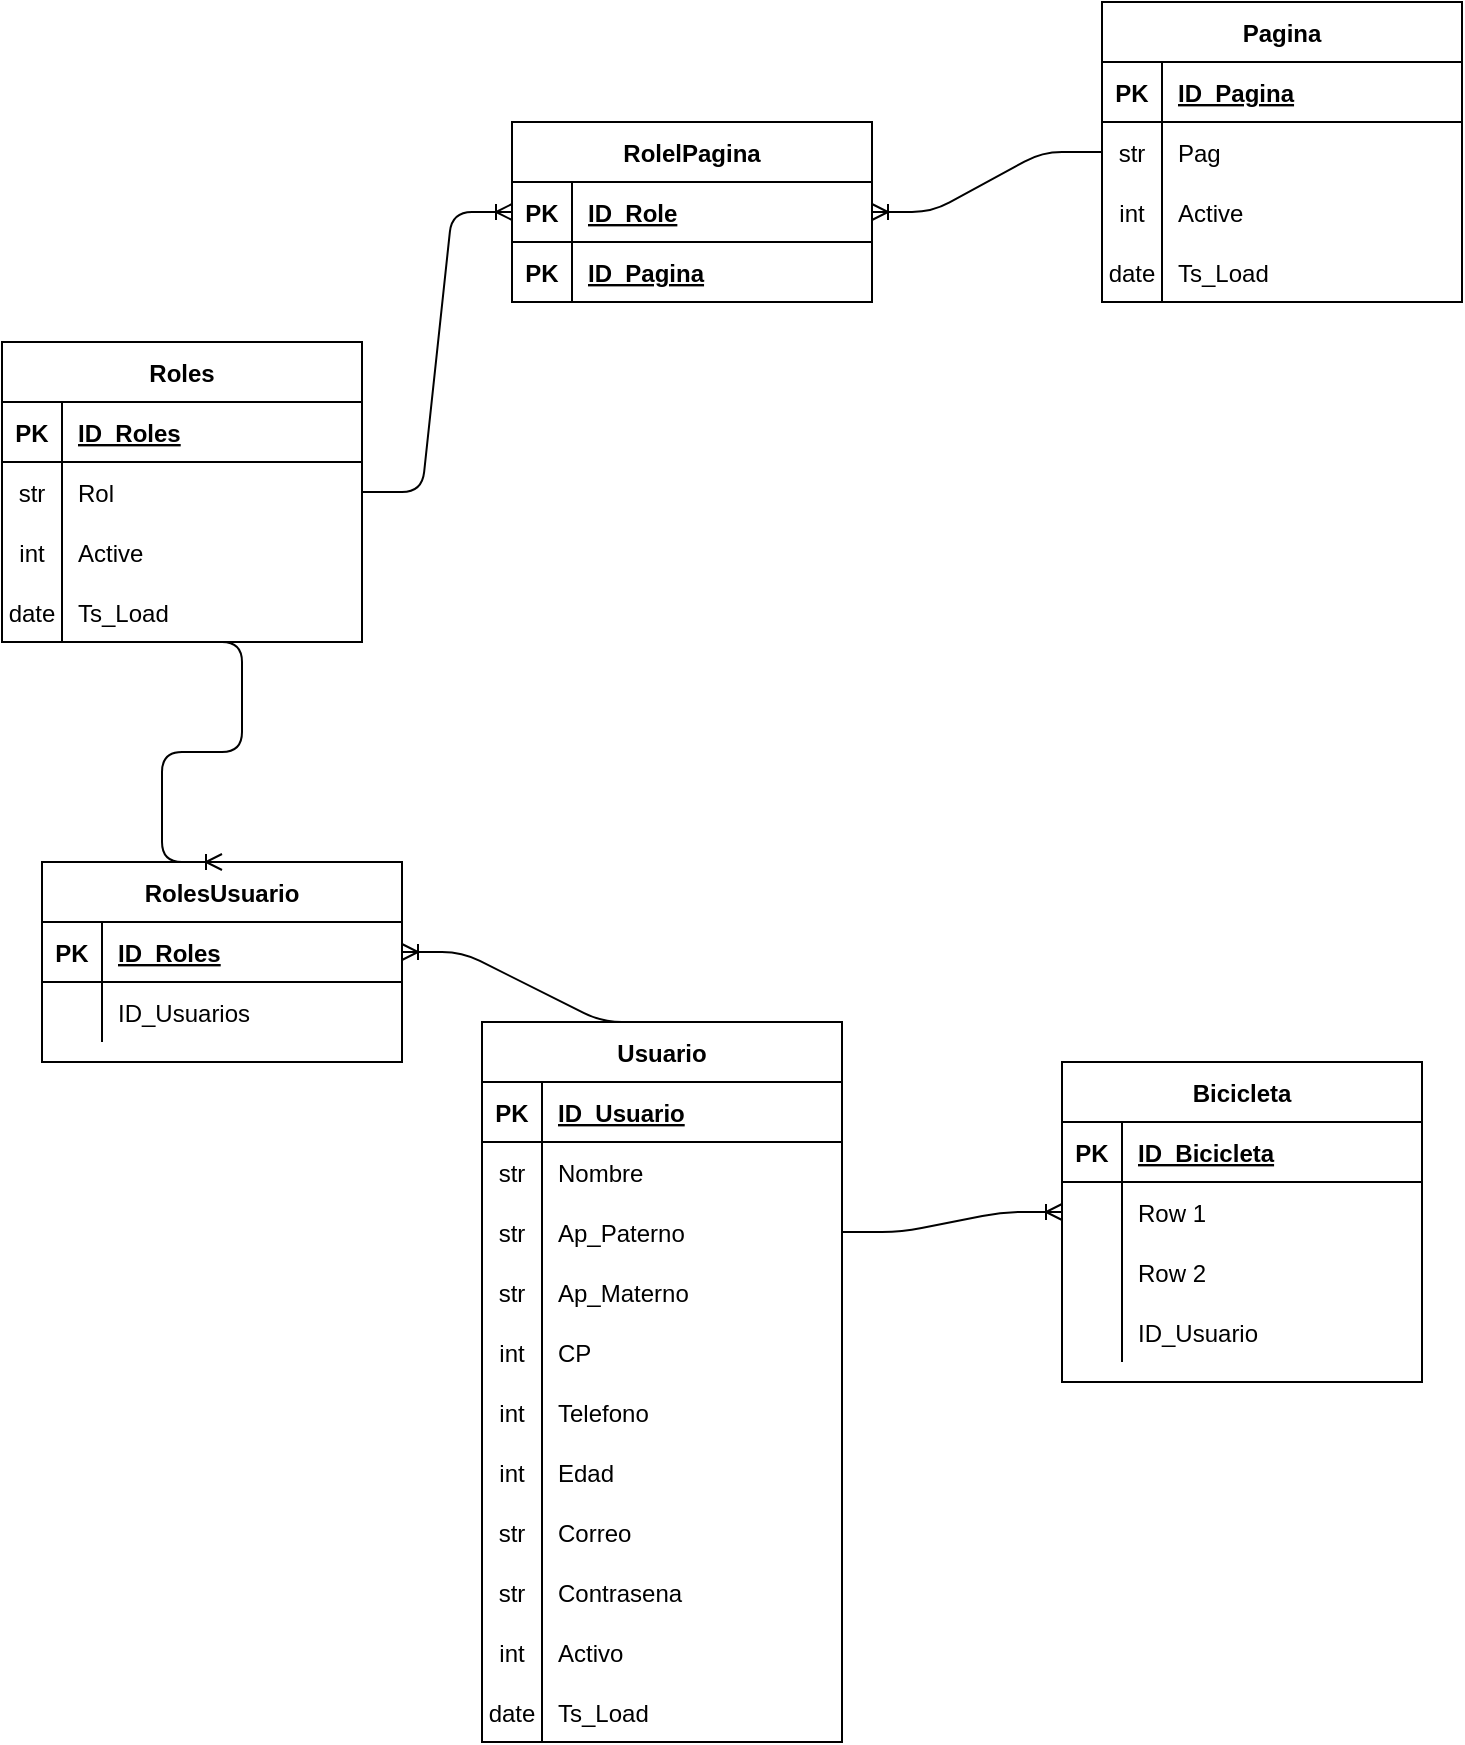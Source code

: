 <mxfile version="14.4.6" type="github">
  <diagram id="pZZokysNZ_JPnL4x6vj1" name="Page-1">
    <mxGraphModel dx="2062" dy="1122" grid="1" gridSize="10" guides="1" tooltips="1" connect="1" arrows="1" fold="1" page="1" pageScale="1" pageWidth="850" pageHeight="1100" math="0" shadow="0">
      <root>
        <mxCell id="0" />
        <mxCell id="1" parent="0" />
        <mxCell id="bvPA_FF6MryoIzN2uko0-1" value="Roles" style="shape=table;startSize=30;container=1;collapsible=1;childLayout=tableLayout;fixedRows=1;rowLines=0;fontStyle=1;align=center;resizeLast=1;" parent="1" vertex="1">
          <mxGeometry x="80" y="320" width="180" height="150" as="geometry" />
        </mxCell>
        <mxCell id="bvPA_FF6MryoIzN2uko0-2" value="" style="shape=partialRectangle;collapsible=0;dropTarget=0;pointerEvents=0;fillColor=none;top=0;left=0;bottom=1;right=0;points=[[0,0.5],[1,0.5]];portConstraint=eastwest;" parent="bvPA_FF6MryoIzN2uko0-1" vertex="1">
          <mxGeometry y="30" width="180" height="30" as="geometry" />
        </mxCell>
        <mxCell id="bvPA_FF6MryoIzN2uko0-3" value="PK" style="shape=partialRectangle;connectable=0;fillColor=none;top=0;left=0;bottom=0;right=0;fontStyle=1;overflow=hidden;" parent="bvPA_FF6MryoIzN2uko0-2" vertex="1">
          <mxGeometry width="30" height="30" as="geometry" />
        </mxCell>
        <mxCell id="bvPA_FF6MryoIzN2uko0-4" value="ID_Roles" style="shape=partialRectangle;connectable=0;fillColor=none;top=0;left=0;bottom=0;right=0;align=left;spacingLeft=6;fontStyle=5;overflow=hidden;" parent="bvPA_FF6MryoIzN2uko0-2" vertex="1">
          <mxGeometry x="30" width="150" height="30" as="geometry" />
        </mxCell>
        <mxCell id="bvPA_FF6MryoIzN2uko0-5" value="" style="shape=partialRectangle;collapsible=0;dropTarget=0;pointerEvents=0;fillColor=none;top=0;left=0;bottom=0;right=0;points=[[0,0.5],[1,0.5]];portConstraint=eastwest;" parent="bvPA_FF6MryoIzN2uko0-1" vertex="1">
          <mxGeometry y="60" width="180" height="30" as="geometry" />
        </mxCell>
        <mxCell id="bvPA_FF6MryoIzN2uko0-6" value="str" style="shape=partialRectangle;connectable=0;fillColor=none;top=0;left=0;bottom=0;right=0;editable=1;overflow=hidden;" parent="bvPA_FF6MryoIzN2uko0-5" vertex="1">
          <mxGeometry width="30" height="30" as="geometry" />
        </mxCell>
        <mxCell id="bvPA_FF6MryoIzN2uko0-7" value="Rol" style="shape=partialRectangle;connectable=0;fillColor=none;top=0;left=0;bottom=0;right=0;align=left;spacingLeft=6;overflow=hidden;" parent="bvPA_FF6MryoIzN2uko0-5" vertex="1">
          <mxGeometry x="30" width="150" height="30" as="geometry" />
        </mxCell>
        <mxCell id="bvPA_FF6MryoIzN2uko0-8" value="" style="shape=partialRectangle;collapsible=0;dropTarget=0;pointerEvents=0;fillColor=none;top=0;left=0;bottom=0;right=0;points=[[0,0.5],[1,0.5]];portConstraint=eastwest;" parent="bvPA_FF6MryoIzN2uko0-1" vertex="1">
          <mxGeometry y="90" width="180" height="30" as="geometry" />
        </mxCell>
        <mxCell id="bvPA_FF6MryoIzN2uko0-9" value="int" style="shape=partialRectangle;connectable=0;fillColor=none;top=0;left=0;bottom=0;right=0;editable=1;overflow=hidden;" parent="bvPA_FF6MryoIzN2uko0-8" vertex="1">
          <mxGeometry width="30" height="30" as="geometry" />
        </mxCell>
        <mxCell id="bvPA_FF6MryoIzN2uko0-10" value="Active" style="shape=partialRectangle;connectable=0;fillColor=none;top=0;left=0;bottom=0;right=0;align=left;spacingLeft=6;overflow=hidden;" parent="bvPA_FF6MryoIzN2uko0-8" vertex="1">
          <mxGeometry x="30" width="150" height="30" as="geometry" />
        </mxCell>
        <mxCell id="-ePmhMvstfbtgGFghTTU-14" value="" style="shape=partialRectangle;collapsible=0;dropTarget=0;pointerEvents=0;fillColor=none;top=0;left=0;bottom=0;right=0;points=[[0,0.5],[1,0.5]];portConstraint=eastwest;" vertex="1" parent="bvPA_FF6MryoIzN2uko0-1">
          <mxGeometry y="120" width="180" height="30" as="geometry" />
        </mxCell>
        <mxCell id="-ePmhMvstfbtgGFghTTU-15" value="date" style="shape=partialRectangle;connectable=0;fillColor=none;top=0;left=0;bottom=0;right=0;editable=1;overflow=hidden;" vertex="1" parent="-ePmhMvstfbtgGFghTTU-14">
          <mxGeometry width="30" height="30" as="geometry" />
        </mxCell>
        <mxCell id="-ePmhMvstfbtgGFghTTU-16" value="Ts_Load" style="shape=partialRectangle;connectable=0;fillColor=none;top=0;left=0;bottom=0;right=0;align=left;spacingLeft=6;overflow=hidden;" vertex="1" parent="-ePmhMvstfbtgGFghTTU-14">
          <mxGeometry x="30" width="150" height="30" as="geometry" />
        </mxCell>
        <mxCell id="bvPA_FF6MryoIzN2uko0-14" value="Pagina" style="shape=table;startSize=30;container=1;collapsible=1;childLayout=tableLayout;fixedRows=1;rowLines=0;fontStyle=1;align=center;resizeLast=1;" parent="1" vertex="1">
          <mxGeometry x="630" y="150" width="180" height="150" as="geometry" />
        </mxCell>
        <mxCell id="bvPA_FF6MryoIzN2uko0-15" value="" style="shape=partialRectangle;collapsible=0;dropTarget=0;pointerEvents=0;fillColor=none;top=0;left=0;bottom=1;right=0;points=[[0,0.5],[1,0.5]];portConstraint=eastwest;" parent="bvPA_FF6MryoIzN2uko0-14" vertex="1">
          <mxGeometry y="30" width="180" height="30" as="geometry" />
        </mxCell>
        <mxCell id="bvPA_FF6MryoIzN2uko0-16" value="PK" style="shape=partialRectangle;connectable=0;fillColor=none;top=0;left=0;bottom=0;right=0;fontStyle=1;overflow=hidden;" parent="bvPA_FF6MryoIzN2uko0-15" vertex="1">
          <mxGeometry width="30" height="30" as="geometry" />
        </mxCell>
        <mxCell id="bvPA_FF6MryoIzN2uko0-17" value="ID_Pagina" style="shape=partialRectangle;connectable=0;fillColor=none;top=0;left=0;bottom=0;right=0;align=left;spacingLeft=6;fontStyle=5;overflow=hidden;" parent="bvPA_FF6MryoIzN2uko0-15" vertex="1">
          <mxGeometry x="30" width="150" height="30" as="geometry" />
        </mxCell>
        <mxCell id="bvPA_FF6MryoIzN2uko0-18" value="" style="shape=partialRectangle;collapsible=0;dropTarget=0;pointerEvents=0;fillColor=none;top=0;left=0;bottom=0;right=0;points=[[0,0.5],[1,0.5]];portConstraint=eastwest;" parent="bvPA_FF6MryoIzN2uko0-14" vertex="1">
          <mxGeometry y="60" width="180" height="30" as="geometry" />
        </mxCell>
        <mxCell id="bvPA_FF6MryoIzN2uko0-19" value="str" style="shape=partialRectangle;connectable=0;fillColor=none;top=0;left=0;bottom=0;right=0;editable=1;overflow=hidden;" parent="bvPA_FF6MryoIzN2uko0-18" vertex="1">
          <mxGeometry width="30" height="30" as="geometry" />
        </mxCell>
        <mxCell id="bvPA_FF6MryoIzN2uko0-20" value="Pag" style="shape=partialRectangle;connectable=0;fillColor=none;top=0;left=0;bottom=0;right=0;align=left;spacingLeft=6;overflow=hidden;" parent="bvPA_FF6MryoIzN2uko0-18" vertex="1">
          <mxGeometry x="30" width="150" height="30" as="geometry" />
        </mxCell>
        <mxCell id="bvPA_FF6MryoIzN2uko0-21" value="" style="shape=partialRectangle;collapsible=0;dropTarget=0;pointerEvents=0;fillColor=none;top=0;left=0;bottom=0;right=0;points=[[0,0.5],[1,0.5]];portConstraint=eastwest;" parent="bvPA_FF6MryoIzN2uko0-14" vertex="1">
          <mxGeometry y="90" width="180" height="30" as="geometry" />
        </mxCell>
        <mxCell id="bvPA_FF6MryoIzN2uko0-22" value="int" style="shape=partialRectangle;connectable=0;fillColor=none;top=0;left=0;bottom=0;right=0;editable=1;overflow=hidden;" parent="bvPA_FF6MryoIzN2uko0-21" vertex="1">
          <mxGeometry width="30" height="30" as="geometry" />
        </mxCell>
        <mxCell id="bvPA_FF6MryoIzN2uko0-23" value="Active" style="shape=partialRectangle;connectable=0;fillColor=none;top=0;left=0;bottom=0;right=0;align=left;spacingLeft=6;overflow=hidden;" parent="bvPA_FF6MryoIzN2uko0-21" vertex="1">
          <mxGeometry x="30" width="150" height="30" as="geometry" />
        </mxCell>
        <mxCell id="-ePmhMvstfbtgGFghTTU-1" value="" style="shape=partialRectangle;collapsible=0;dropTarget=0;pointerEvents=0;fillColor=none;top=0;left=0;bottom=0;right=0;points=[[0,0.5],[1,0.5]];portConstraint=eastwest;" vertex="1" parent="bvPA_FF6MryoIzN2uko0-14">
          <mxGeometry y="120" width="180" height="30" as="geometry" />
        </mxCell>
        <mxCell id="-ePmhMvstfbtgGFghTTU-2" value="date" style="shape=partialRectangle;connectable=0;fillColor=none;top=0;left=0;bottom=0;right=0;editable=1;overflow=hidden;" vertex="1" parent="-ePmhMvstfbtgGFghTTU-1">
          <mxGeometry width="30" height="30" as="geometry" />
        </mxCell>
        <mxCell id="-ePmhMvstfbtgGFghTTU-3" value="Ts_Load" style="shape=partialRectangle;connectable=0;fillColor=none;top=0;left=0;bottom=0;right=0;align=left;spacingLeft=6;overflow=hidden;" vertex="1" parent="-ePmhMvstfbtgGFghTTU-1">
          <mxGeometry x="30" width="150" height="30" as="geometry" />
        </mxCell>
        <mxCell id="bvPA_FF6MryoIzN2uko0-30" value="RolelPagina" style="shape=table;startSize=30;container=1;collapsible=1;childLayout=tableLayout;fixedRows=1;rowLines=0;fontStyle=1;align=center;resizeLast=1;" parent="1" vertex="1">
          <mxGeometry x="335" y="210" width="180" height="90" as="geometry" />
        </mxCell>
        <mxCell id="bvPA_FF6MryoIzN2uko0-31" value="" style="shape=partialRectangle;collapsible=0;dropTarget=0;pointerEvents=0;fillColor=none;top=0;left=0;bottom=1;right=0;points=[[0,0.5],[1,0.5]];portConstraint=eastwest;" parent="bvPA_FF6MryoIzN2uko0-30" vertex="1">
          <mxGeometry y="30" width="180" height="30" as="geometry" />
        </mxCell>
        <mxCell id="bvPA_FF6MryoIzN2uko0-32" value="PK" style="shape=partialRectangle;connectable=0;fillColor=none;top=0;left=0;bottom=0;right=0;fontStyle=1;overflow=hidden;" parent="bvPA_FF6MryoIzN2uko0-31" vertex="1">
          <mxGeometry width="30" height="30" as="geometry" />
        </mxCell>
        <mxCell id="bvPA_FF6MryoIzN2uko0-33" value="ID_Role" style="shape=partialRectangle;connectable=0;fillColor=none;top=0;left=0;bottom=0;right=0;align=left;spacingLeft=6;fontStyle=5;overflow=hidden;" parent="bvPA_FF6MryoIzN2uko0-31" vertex="1">
          <mxGeometry x="30" width="150" height="30" as="geometry" />
        </mxCell>
        <mxCell id="bvPA_FF6MryoIzN2uko0-43" value="" style="shape=partialRectangle;collapsible=0;dropTarget=0;pointerEvents=0;fillColor=none;top=0;left=0;bottom=1;right=0;points=[[0,0.5],[1,0.5]];portConstraint=eastwest;" parent="bvPA_FF6MryoIzN2uko0-30" vertex="1">
          <mxGeometry y="60" width="180" height="30" as="geometry" />
        </mxCell>
        <mxCell id="bvPA_FF6MryoIzN2uko0-44" value="PK" style="shape=partialRectangle;connectable=0;fillColor=none;top=0;left=0;bottom=0;right=0;fontStyle=1;overflow=hidden;" parent="bvPA_FF6MryoIzN2uko0-43" vertex="1">
          <mxGeometry width="30" height="30" as="geometry" />
        </mxCell>
        <mxCell id="bvPA_FF6MryoIzN2uko0-45" value="ID_Pagina" style="shape=partialRectangle;connectable=0;fillColor=none;top=0;left=0;bottom=0;right=0;align=left;spacingLeft=6;fontStyle=5;overflow=hidden;" parent="bvPA_FF6MryoIzN2uko0-43" vertex="1">
          <mxGeometry x="30" width="150" height="30" as="geometry" />
        </mxCell>
        <mxCell id="bvPA_FF6MryoIzN2uko0-47" value="" style="edgeStyle=entityRelationEdgeStyle;fontSize=12;html=1;endArrow=ERoneToMany;exitX=1;exitY=0.5;exitDx=0;exitDy=0;entryX=0;entryY=0.5;entryDx=0;entryDy=0;" parent="1" source="bvPA_FF6MryoIzN2uko0-5" target="bvPA_FF6MryoIzN2uko0-31" edge="1">
          <mxGeometry width="100" height="100" relative="1" as="geometry">
            <mxPoint x="380" y="620" as="sourcePoint" />
            <mxPoint x="480" y="520" as="targetPoint" />
          </mxGeometry>
        </mxCell>
        <mxCell id="bvPA_FF6MryoIzN2uko0-49" value="" style="edgeStyle=entityRelationEdgeStyle;fontSize=12;html=1;endArrow=ERoneToMany;exitX=0;exitY=0.5;exitDx=0;exitDy=0;entryX=1;entryY=0.5;entryDx=0;entryDy=0;" parent="1" source="bvPA_FF6MryoIzN2uko0-18" target="bvPA_FF6MryoIzN2uko0-31" edge="1">
          <mxGeometry width="100" height="100" relative="1" as="geometry">
            <mxPoint x="380" y="620" as="sourcePoint" />
            <mxPoint x="480" y="520" as="targetPoint" />
          </mxGeometry>
        </mxCell>
        <mxCell id="bvPA_FF6MryoIzN2uko0-50" value="Usuario" style="shape=table;startSize=30;container=1;collapsible=1;childLayout=tableLayout;fixedRows=1;rowLines=0;fontStyle=1;align=center;resizeLast=1;" parent="1" vertex="1">
          <mxGeometry x="320" y="660" width="180" height="360" as="geometry" />
        </mxCell>
        <mxCell id="bvPA_FF6MryoIzN2uko0-51" value="" style="shape=partialRectangle;collapsible=0;dropTarget=0;pointerEvents=0;fillColor=none;top=0;left=0;bottom=1;right=0;points=[[0,0.5],[1,0.5]];portConstraint=eastwest;" parent="bvPA_FF6MryoIzN2uko0-50" vertex="1">
          <mxGeometry y="30" width="180" height="30" as="geometry" />
        </mxCell>
        <mxCell id="bvPA_FF6MryoIzN2uko0-52" value="PK" style="shape=partialRectangle;connectable=0;fillColor=none;top=0;left=0;bottom=0;right=0;fontStyle=1;overflow=hidden;" parent="bvPA_FF6MryoIzN2uko0-51" vertex="1">
          <mxGeometry width="30" height="30" as="geometry" />
        </mxCell>
        <mxCell id="bvPA_FF6MryoIzN2uko0-53" value="ID_Usuario" style="shape=partialRectangle;connectable=0;fillColor=none;top=0;left=0;bottom=0;right=0;align=left;spacingLeft=6;fontStyle=5;overflow=hidden;" parent="bvPA_FF6MryoIzN2uko0-51" vertex="1">
          <mxGeometry x="30" width="150" height="30" as="geometry" />
        </mxCell>
        <mxCell id="bvPA_FF6MryoIzN2uko0-54" value="" style="shape=partialRectangle;collapsible=0;dropTarget=0;pointerEvents=0;fillColor=none;top=0;left=0;bottom=0;right=0;points=[[0,0.5],[1,0.5]];portConstraint=eastwest;" parent="bvPA_FF6MryoIzN2uko0-50" vertex="1">
          <mxGeometry y="60" width="180" height="30" as="geometry" />
        </mxCell>
        <mxCell id="bvPA_FF6MryoIzN2uko0-55" value="str" style="shape=partialRectangle;connectable=0;fillColor=none;top=0;left=0;bottom=0;right=0;editable=1;overflow=hidden;" parent="bvPA_FF6MryoIzN2uko0-54" vertex="1">
          <mxGeometry width="30" height="30" as="geometry" />
        </mxCell>
        <mxCell id="bvPA_FF6MryoIzN2uko0-56" value="Nombre" style="shape=partialRectangle;connectable=0;fillColor=none;top=0;left=0;bottom=0;right=0;align=left;spacingLeft=6;overflow=hidden;" parent="bvPA_FF6MryoIzN2uko0-54" vertex="1">
          <mxGeometry x="30" width="150" height="30" as="geometry" />
        </mxCell>
        <mxCell id="bvPA_FF6MryoIzN2uko0-82" value="" style="shape=partialRectangle;collapsible=0;dropTarget=0;pointerEvents=0;fillColor=none;top=0;left=0;bottom=0;right=0;points=[[0,0.5],[1,0.5]];portConstraint=eastwest;" parent="bvPA_FF6MryoIzN2uko0-50" vertex="1">
          <mxGeometry y="90" width="180" height="30" as="geometry" />
        </mxCell>
        <mxCell id="bvPA_FF6MryoIzN2uko0-83" value="str" style="shape=partialRectangle;connectable=0;fillColor=none;top=0;left=0;bottom=0;right=0;editable=1;overflow=hidden;" parent="bvPA_FF6MryoIzN2uko0-82" vertex="1">
          <mxGeometry width="30" height="30" as="geometry" />
        </mxCell>
        <mxCell id="bvPA_FF6MryoIzN2uko0-84" value="Ap_Paterno" style="shape=partialRectangle;connectable=0;fillColor=none;top=0;left=0;bottom=0;right=0;align=left;spacingLeft=6;overflow=hidden;" parent="bvPA_FF6MryoIzN2uko0-82" vertex="1">
          <mxGeometry x="30" width="150" height="30" as="geometry" />
        </mxCell>
        <mxCell id="bvPA_FF6MryoIzN2uko0-85" value="" style="shape=partialRectangle;collapsible=0;dropTarget=0;pointerEvents=0;fillColor=none;top=0;left=0;bottom=0;right=0;points=[[0,0.5],[1,0.5]];portConstraint=eastwest;" parent="bvPA_FF6MryoIzN2uko0-50" vertex="1">
          <mxGeometry y="120" width="180" height="30" as="geometry" />
        </mxCell>
        <mxCell id="bvPA_FF6MryoIzN2uko0-86" value="str" style="shape=partialRectangle;connectable=0;fillColor=none;top=0;left=0;bottom=0;right=0;editable=1;overflow=hidden;" parent="bvPA_FF6MryoIzN2uko0-85" vertex="1">
          <mxGeometry width="30" height="30" as="geometry" />
        </mxCell>
        <mxCell id="bvPA_FF6MryoIzN2uko0-87" value="Ap_Materno" style="shape=partialRectangle;connectable=0;fillColor=none;top=0;left=0;bottom=0;right=0;align=left;spacingLeft=6;overflow=hidden;" parent="bvPA_FF6MryoIzN2uko0-85" vertex="1">
          <mxGeometry x="30" width="150" height="30" as="geometry" />
        </mxCell>
        <mxCell id="-ePmhMvstfbtgGFghTTU-23" value="" style="shape=partialRectangle;collapsible=0;dropTarget=0;pointerEvents=0;fillColor=none;top=0;left=0;bottom=0;right=0;points=[[0,0.5],[1,0.5]];portConstraint=eastwest;" vertex="1" parent="bvPA_FF6MryoIzN2uko0-50">
          <mxGeometry y="150" width="180" height="30" as="geometry" />
        </mxCell>
        <mxCell id="-ePmhMvstfbtgGFghTTU-24" value="int" style="shape=partialRectangle;connectable=0;fillColor=none;top=0;left=0;bottom=0;right=0;editable=1;overflow=hidden;" vertex="1" parent="-ePmhMvstfbtgGFghTTU-23">
          <mxGeometry width="30" height="30" as="geometry" />
        </mxCell>
        <mxCell id="-ePmhMvstfbtgGFghTTU-25" value="CP" style="shape=partialRectangle;connectable=0;fillColor=none;top=0;left=0;bottom=0;right=0;align=left;spacingLeft=6;overflow=hidden;" vertex="1" parent="-ePmhMvstfbtgGFghTTU-23">
          <mxGeometry x="30" width="150" height="30" as="geometry" />
        </mxCell>
        <mxCell id="-ePmhMvstfbtgGFghTTU-20" value="" style="shape=partialRectangle;collapsible=0;dropTarget=0;pointerEvents=0;fillColor=none;top=0;left=0;bottom=0;right=0;points=[[0,0.5],[1,0.5]];portConstraint=eastwest;" vertex="1" parent="bvPA_FF6MryoIzN2uko0-50">
          <mxGeometry y="180" width="180" height="30" as="geometry" />
        </mxCell>
        <mxCell id="-ePmhMvstfbtgGFghTTU-21" value="int" style="shape=partialRectangle;connectable=0;fillColor=none;top=0;left=0;bottom=0;right=0;editable=1;overflow=hidden;" vertex="1" parent="-ePmhMvstfbtgGFghTTU-20">
          <mxGeometry width="30" height="30" as="geometry" />
        </mxCell>
        <mxCell id="-ePmhMvstfbtgGFghTTU-22" value="Telefono" style="shape=partialRectangle;connectable=0;fillColor=none;top=0;left=0;bottom=0;right=0;align=left;spacingLeft=6;overflow=hidden;" vertex="1" parent="-ePmhMvstfbtgGFghTTU-20">
          <mxGeometry x="30" width="150" height="30" as="geometry" />
        </mxCell>
        <mxCell id="bvPA_FF6MryoIzN2uko0-57" value="" style="shape=partialRectangle;collapsible=0;dropTarget=0;pointerEvents=0;fillColor=none;top=0;left=0;bottom=0;right=0;points=[[0,0.5],[1,0.5]];portConstraint=eastwest;" parent="bvPA_FF6MryoIzN2uko0-50" vertex="1">
          <mxGeometry y="210" width="180" height="30" as="geometry" />
        </mxCell>
        <mxCell id="bvPA_FF6MryoIzN2uko0-58" value="int" style="shape=partialRectangle;connectable=0;fillColor=none;top=0;left=0;bottom=0;right=0;editable=1;overflow=hidden;" parent="bvPA_FF6MryoIzN2uko0-57" vertex="1">
          <mxGeometry width="30" height="30" as="geometry" />
        </mxCell>
        <mxCell id="bvPA_FF6MryoIzN2uko0-59" value="Edad" style="shape=partialRectangle;connectable=0;fillColor=none;top=0;left=0;bottom=0;right=0;align=left;spacingLeft=6;overflow=hidden;" parent="bvPA_FF6MryoIzN2uko0-57" vertex="1">
          <mxGeometry x="30" width="150" height="30" as="geometry" />
        </mxCell>
        <mxCell id="bvPA_FF6MryoIzN2uko0-60" value="" style="shape=partialRectangle;collapsible=0;dropTarget=0;pointerEvents=0;fillColor=none;top=0;left=0;bottom=0;right=0;points=[[0,0.5],[1,0.5]];portConstraint=eastwest;" parent="bvPA_FF6MryoIzN2uko0-50" vertex="1">
          <mxGeometry y="240" width="180" height="30" as="geometry" />
        </mxCell>
        <mxCell id="bvPA_FF6MryoIzN2uko0-61" value="str" style="shape=partialRectangle;connectable=0;fillColor=none;top=0;left=0;bottom=0;right=0;editable=1;overflow=hidden;" parent="bvPA_FF6MryoIzN2uko0-60" vertex="1">
          <mxGeometry width="30" height="30" as="geometry" />
        </mxCell>
        <mxCell id="bvPA_FF6MryoIzN2uko0-62" value="Correo" style="shape=partialRectangle;connectable=0;fillColor=none;top=0;left=0;bottom=0;right=0;align=left;spacingLeft=6;overflow=hidden;" parent="bvPA_FF6MryoIzN2uko0-60" vertex="1">
          <mxGeometry x="30" width="150" height="30" as="geometry" />
        </mxCell>
        <mxCell id="bvPA_FF6MryoIzN2uko0-63" value="" style="shape=partialRectangle;collapsible=0;dropTarget=0;pointerEvents=0;fillColor=none;top=0;left=0;bottom=0;right=0;points=[[0,0.5],[1,0.5]];portConstraint=eastwest;" parent="bvPA_FF6MryoIzN2uko0-50" vertex="1">
          <mxGeometry y="270" width="180" height="30" as="geometry" />
        </mxCell>
        <mxCell id="bvPA_FF6MryoIzN2uko0-64" value="str" style="shape=partialRectangle;connectable=0;fillColor=none;top=0;left=0;bottom=0;right=0;editable=1;overflow=hidden;" parent="bvPA_FF6MryoIzN2uko0-63" vertex="1">
          <mxGeometry width="30" height="30" as="geometry" />
        </mxCell>
        <mxCell id="bvPA_FF6MryoIzN2uko0-65" value="Contrasena" style="shape=partialRectangle;connectable=0;fillColor=none;top=0;left=0;bottom=0;right=0;align=left;spacingLeft=6;overflow=hidden;" parent="bvPA_FF6MryoIzN2uko0-63" vertex="1">
          <mxGeometry x="30" width="150" height="30" as="geometry" />
        </mxCell>
        <mxCell id="bvPA_FF6MryoIzN2uko0-133" value="" style="shape=partialRectangle;collapsible=0;dropTarget=0;pointerEvents=0;fillColor=none;top=0;left=0;bottom=0;right=0;points=[[0,0.5],[1,0.5]];portConstraint=eastwest;" parent="bvPA_FF6MryoIzN2uko0-50" vertex="1">
          <mxGeometry y="300" width="180" height="30" as="geometry" />
        </mxCell>
        <mxCell id="bvPA_FF6MryoIzN2uko0-134" value="int" style="shape=partialRectangle;connectable=0;fillColor=none;top=0;left=0;bottom=0;right=0;editable=1;overflow=hidden;" parent="bvPA_FF6MryoIzN2uko0-133" vertex="1">
          <mxGeometry width="30" height="30" as="geometry" />
        </mxCell>
        <mxCell id="bvPA_FF6MryoIzN2uko0-135" value="Activo" style="shape=partialRectangle;connectable=0;fillColor=none;top=0;left=0;bottom=0;right=0;align=left;spacingLeft=6;overflow=hidden;" parent="bvPA_FF6MryoIzN2uko0-133" vertex="1">
          <mxGeometry x="30" width="150" height="30" as="geometry" />
        </mxCell>
        <mxCell id="-ePmhMvstfbtgGFghTTU-17" value="" style="shape=partialRectangle;collapsible=0;dropTarget=0;pointerEvents=0;fillColor=none;top=0;left=0;bottom=0;right=0;points=[[0,0.5],[1,0.5]];portConstraint=eastwest;" vertex="1" parent="bvPA_FF6MryoIzN2uko0-50">
          <mxGeometry y="330" width="180" height="30" as="geometry" />
        </mxCell>
        <mxCell id="-ePmhMvstfbtgGFghTTU-18" value="date" style="shape=partialRectangle;connectable=0;fillColor=none;top=0;left=0;bottom=0;right=0;editable=1;overflow=hidden;" vertex="1" parent="-ePmhMvstfbtgGFghTTU-17">
          <mxGeometry width="30" height="30" as="geometry" />
        </mxCell>
        <mxCell id="-ePmhMvstfbtgGFghTTU-19" value="Ts_Load" style="shape=partialRectangle;connectable=0;fillColor=none;top=0;left=0;bottom=0;right=0;align=left;spacingLeft=6;overflow=hidden;" vertex="1" parent="-ePmhMvstfbtgGFghTTU-17">
          <mxGeometry x="30" width="150" height="30" as="geometry" />
        </mxCell>
        <mxCell id="bvPA_FF6MryoIzN2uko0-101" value="Bicicleta" style="shape=table;startSize=30;container=1;collapsible=1;childLayout=tableLayout;fixedRows=1;rowLines=0;fontStyle=1;align=center;resizeLast=1;" parent="1" vertex="1">
          <mxGeometry x="610" y="680" width="180" height="160" as="geometry" />
        </mxCell>
        <mxCell id="bvPA_FF6MryoIzN2uko0-102" value="" style="shape=partialRectangle;collapsible=0;dropTarget=0;pointerEvents=0;fillColor=none;top=0;left=0;bottom=1;right=0;points=[[0,0.5],[1,0.5]];portConstraint=eastwest;" parent="bvPA_FF6MryoIzN2uko0-101" vertex="1">
          <mxGeometry y="30" width="180" height="30" as="geometry" />
        </mxCell>
        <mxCell id="bvPA_FF6MryoIzN2uko0-103" value="PK" style="shape=partialRectangle;connectable=0;fillColor=none;top=0;left=0;bottom=0;right=0;fontStyle=1;overflow=hidden;" parent="bvPA_FF6MryoIzN2uko0-102" vertex="1">
          <mxGeometry width="30" height="30" as="geometry" />
        </mxCell>
        <mxCell id="bvPA_FF6MryoIzN2uko0-104" value="ID_Bicicleta" style="shape=partialRectangle;connectable=0;fillColor=none;top=0;left=0;bottom=0;right=0;align=left;spacingLeft=6;fontStyle=5;overflow=hidden;" parent="bvPA_FF6MryoIzN2uko0-102" vertex="1">
          <mxGeometry x="30" width="150" height="30" as="geometry" />
        </mxCell>
        <mxCell id="bvPA_FF6MryoIzN2uko0-105" value="" style="shape=partialRectangle;collapsible=0;dropTarget=0;pointerEvents=0;fillColor=none;top=0;left=0;bottom=0;right=0;points=[[0,0.5],[1,0.5]];portConstraint=eastwest;" parent="bvPA_FF6MryoIzN2uko0-101" vertex="1">
          <mxGeometry y="60" width="180" height="30" as="geometry" />
        </mxCell>
        <mxCell id="bvPA_FF6MryoIzN2uko0-106" value="" style="shape=partialRectangle;connectable=0;fillColor=none;top=0;left=0;bottom=0;right=0;editable=1;overflow=hidden;" parent="bvPA_FF6MryoIzN2uko0-105" vertex="1">
          <mxGeometry width="30" height="30" as="geometry" />
        </mxCell>
        <mxCell id="bvPA_FF6MryoIzN2uko0-107" value="Row 1" style="shape=partialRectangle;connectable=0;fillColor=none;top=0;left=0;bottom=0;right=0;align=left;spacingLeft=6;overflow=hidden;" parent="bvPA_FF6MryoIzN2uko0-105" vertex="1">
          <mxGeometry x="30" width="150" height="30" as="geometry" />
        </mxCell>
        <mxCell id="bvPA_FF6MryoIzN2uko0-108" value="" style="shape=partialRectangle;collapsible=0;dropTarget=0;pointerEvents=0;fillColor=none;top=0;left=0;bottom=0;right=0;points=[[0,0.5],[1,0.5]];portConstraint=eastwest;" parent="bvPA_FF6MryoIzN2uko0-101" vertex="1">
          <mxGeometry y="90" width="180" height="30" as="geometry" />
        </mxCell>
        <mxCell id="bvPA_FF6MryoIzN2uko0-109" value="" style="shape=partialRectangle;connectable=0;fillColor=none;top=0;left=0;bottom=0;right=0;editable=1;overflow=hidden;" parent="bvPA_FF6MryoIzN2uko0-108" vertex="1">
          <mxGeometry width="30" height="30" as="geometry" />
        </mxCell>
        <mxCell id="bvPA_FF6MryoIzN2uko0-110" value="Row 2" style="shape=partialRectangle;connectable=0;fillColor=none;top=0;left=0;bottom=0;right=0;align=left;spacingLeft=6;overflow=hidden;" parent="bvPA_FF6MryoIzN2uko0-108" vertex="1">
          <mxGeometry x="30" width="150" height="30" as="geometry" />
        </mxCell>
        <mxCell id="bvPA_FF6MryoIzN2uko0-111" value="" style="shape=partialRectangle;collapsible=0;dropTarget=0;pointerEvents=0;fillColor=none;top=0;left=0;bottom=0;right=0;points=[[0,0.5],[1,0.5]];portConstraint=eastwest;" parent="bvPA_FF6MryoIzN2uko0-101" vertex="1">
          <mxGeometry y="120" width="180" height="30" as="geometry" />
        </mxCell>
        <mxCell id="bvPA_FF6MryoIzN2uko0-112" value="" style="shape=partialRectangle;connectable=0;fillColor=none;top=0;left=0;bottom=0;right=0;editable=1;overflow=hidden;" parent="bvPA_FF6MryoIzN2uko0-111" vertex="1">
          <mxGeometry width="30" height="30" as="geometry" />
        </mxCell>
        <mxCell id="bvPA_FF6MryoIzN2uko0-113" value="ID_Usuario" style="shape=partialRectangle;connectable=0;fillColor=none;top=0;left=0;bottom=0;right=0;align=left;spacingLeft=6;overflow=hidden;" parent="bvPA_FF6MryoIzN2uko0-111" vertex="1">
          <mxGeometry x="30" width="150" height="30" as="geometry" />
        </mxCell>
        <mxCell id="bvPA_FF6MryoIzN2uko0-114" value="" style="edgeStyle=entityRelationEdgeStyle;fontSize=12;html=1;endArrow=ERoneToMany;exitX=1;exitY=0.5;exitDx=0;exitDy=0;entryX=0;entryY=0.5;entryDx=0;entryDy=0;" parent="1" source="bvPA_FF6MryoIzN2uko0-82" target="bvPA_FF6MryoIzN2uko0-105" edge="1">
          <mxGeometry width="100" height="100" relative="1" as="geometry">
            <mxPoint x="380" y="620" as="sourcePoint" />
            <mxPoint x="480" y="520" as="targetPoint" />
          </mxGeometry>
        </mxCell>
        <mxCell id="bvPA_FF6MryoIzN2uko0-115" value="RolesUsuario" style="shape=table;startSize=30;container=1;collapsible=1;childLayout=tableLayout;fixedRows=1;rowLines=0;fontStyle=1;align=center;resizeLast=1;" parent="1" vertex="1">
          <mxGeometry x="100" y="580" width="180" height="100" as="geometry" />
        </mxCell>
        <mxCell id="bvPA_FF6MryoIzN2uko0-116" value="" style="shape=partialRectangle;collapsible=0;dropTarget=0;pointerEvents=0;fillColor=none;top=0;left=0;bottom=1;right=0;points=[[0,0.5],[1,0.5]];portConstraint=eastwest;" parent="bvPA_FF6MryoIzN2uko0-115" vertex="1">
          <mxGeometry y="30" width="180" height="30" as="geometry" />
        </mxCell>
        <mxCell id="bvPA_FF6MryoIzN2uko0-117" value="PK" style="shape=partialRectangle;connectable=0;fillColor=none;top=0;left=0;bottom=0;right=0;fontStyle=1;overflow=hidden;" parent="bvPA_FF6MryoIzN2uko0-116" vertex="1">
          <mxGeometry width="30" height="30" as="geometry" />
        </mxCell>
        <mxCell id="bvPA_FF6MryoIzN2uko0-118" value="ID_Roles" style="shape=partialRectangle;connectable=0;fillColor=none;top=0;left=0;bottom=0;right=0;align=left;spacingLeft=6;fontStyle=5;overflow=hidden;" parent="bvPA_FF6MryoIzN2uko0-116" vertex="1">
          <mxGeometry x="30" width="150" height="30" as="geometry" />
        </mxCell>
        <mxCell id="bvPA_FF6MryoIzN2uko0-119" value="" style="shape=partialRectangle;collapsible=0;dropTarget=0;pointerEvents=0;fillColor=none;top=0;left=0;bottom=0;right=0;points=[[0,0.5],[1,0.5]];portConstraint=eastwest;" parent="bvPA_FF6MryoIzN2uko0-115" vertex="1">
          <mxGeometry y="60" width="180" height="30" as="geometry" />
        </mxCell>
        <mxCell id="bvPA_FF6MryoIzN2uko0-120" value="" style="shape=partialRectangle;connectable=0;fillColor=none;top=0;left=0;bottom=0;right=0;editable=1;overflow=hidden;" parent="bvPA_FF6MryoIzN2uko0-119" vertex="1">
          <mxGeometry width="30" height="30" as="geometry" />
        </mxCell>
        <mxCell id="bvPA_FF6MryoIzN2uko0-121" value="ID_Usuarios" style="shape=partialRectangle;connectable=0;fillColor=none;top=0;left=0;bottom=0;right=0;align=left;spacingLeft=6;overflow=hidden;" parent="bvPA_FF6MryoIzN2uko0-119" vertex="1">
          <mxGeometry x="30" width="150" height="30" as="geometry" />
        </mxCell>
        <mxCell id="bvPA_FF6MryoIzN2uko0-131" value="" style="edgeStyle=entityRelationEdgeStyle;fontSize=12;html=1;endArrow=ERoneToMany;exitX=0.5;exitY=0;exitDx=0;exitDy=0;entryX=1;entryY=0.5;entryDx=0;entryDy=0;" parent="1" source="bvPA_FF6MryoIzN2uko0-50" target="bvPA_FF6MryoIzN2uko0-116" edge="1">
          <mxGeometry width="100" height="100" relative="1" as="geometry">
            <mxPoint x="380" y="620" as="sourcePoint" />
            <mxPoint x="480" y="520" as="targetPoint" />
          </mxGeometry>
        </mxCell>
        <mxCell id="bvPA_FF6MryoIzN2uko0-132" value="" style="edgeStyle=entityRelationEdgeStyle;fontSize=12;html=1;endArrow=ERoneToMany;exitX=0.5;exitY=1;exitDx=0;exitDy=0;exitPerimeter=0;entryX=0.5;entryY=0;entryDx=0;entryDy=0;" parent="1" source="-ePmhMvstfbtgGFghTTU-14" target="bvPA_FF6MryoIzN2uko0-115" edge="1">
          <mxGeometry width="100" height="100" relative="1" as="geometry">
            <mxPoint x="380" y="620" as="sourcePoint" />
            <mxPoint x="480" y="520" as="targetPoint" />
          </mxGeometry>
        </mxCell>
      </root>
    </mxGraphModel>
  </diagram>
</mxfile>

